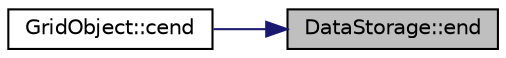 digraph "DataStorage::end"
{
 // LATEX_PDF_SIZE
  edge [fontname="Helvetica",fontsize="10",labelfontname="Helvetica",labelfontsize="10"];
  node [fontname="Helvetica",fontsize="10",shape=record];
  rankdir="RL";
  Node1 [label="DataStorage::end",height=0.2,width=0.4,color="black", fillcolor="grey75", style="filled", fontcolor="black",tooltip=" "];
  Node1 -> Node2 [dir="back",color="midnightblue",fontsize="10",style="solid"];
  Node2 [label="GridObject::cend",height=0.2,width=0.4,color="black", fillcolor="white", style="filled",URL="$class_grid_object.html#a229dc108b47d53fd083937e2244d01d7",tooltip=" "];
}
